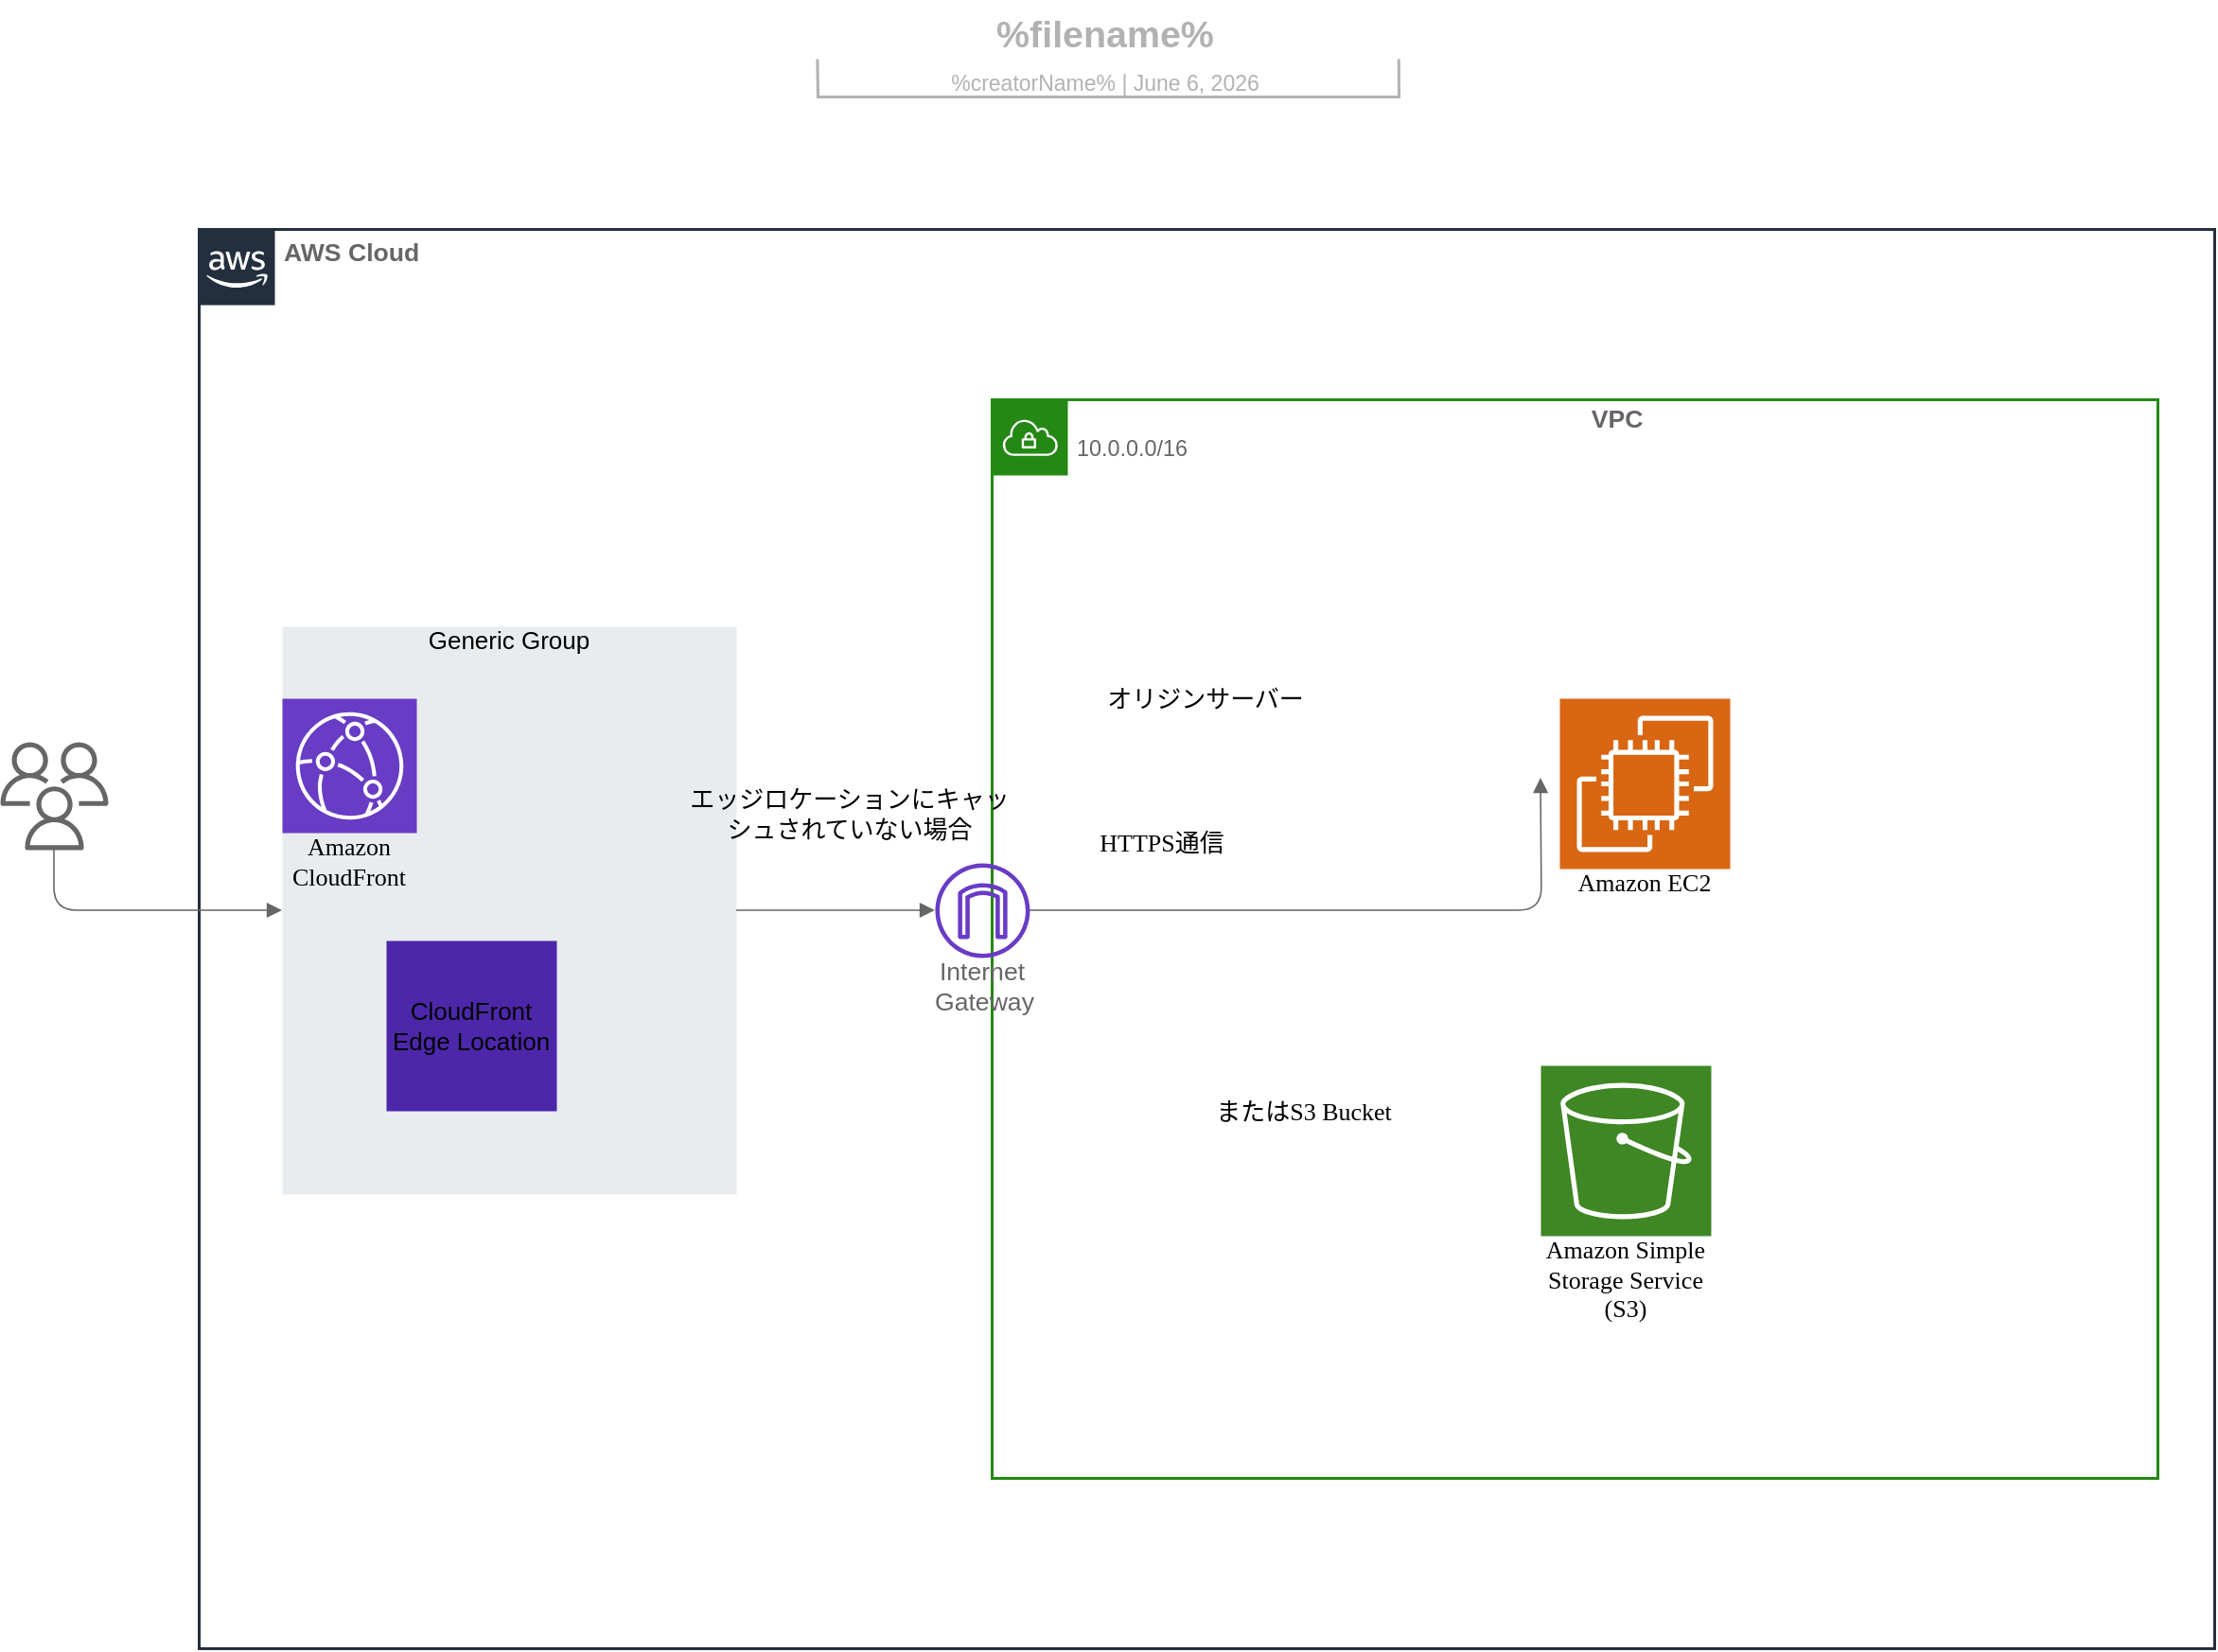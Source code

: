 <mxfile version="20.6.0" type="github">
  <diagram id="dvZor4a739gt4BnEb0jh" name="Page-1">
    <mxGraphModel dx="1577" dy="1022" grid="1" gridSize="10" guides="1" tooltips="1" connect="1" arrows="1" fold="1" page="1" pageScale="1" pageWidth="827" pageHeight="1169" math="0" shadow="0">
      <root>
        <mxCell id="0" />
        <mxCell id="1" parent="0" />
        <UserObject label="" lucidchartObjectId="MXm-I3CPwiWs" id="2fJ8lrKolZrC7D9zkcL9-1">
          <mxCell style="html=1;overflow=block;blockSpacing=1;whiteSpace=wrap;shape=mxgraph.aws4.users;labelPosition=center;verticalLabelPosition=bottom;align=center;verticalAlign=top;pointerEvents=1;fontSize=13;spacing=0;strokeOpacity=100;fillOpacity=100;fillColor=#666666;strokeWidth=1.5;strokeColor=none;" vertex="1" parent="1">
            <mxGeometry x="76" y="451" width="57" height="57" as="geometry" />
          </mxCell>
        </UserObject>
        <UserObject label="&lt;div style=&quot;display: flex; justify-content: center; text-align: center; align-items: baseline; font-size: 0; line-height: 1.25;margin-top: -2px;&quot;&gt;&lt;span&gt;&lt;span style=&quot;font-size:13.3px;color:#666666;font-weight: bold;&quot;&gt;VPC&#xa;&lt;/span&gt;&lt;/span&gt;&lt;/div&gt;&lt;div style=&quot;display: flex; justify-content: flex-start; text-align: left; align-items: baseline; font-size: 0; line-height: 1.25;margin-top: -2px;&quot;&gt;&lt;span&gt;&lt;span style=&quot;font-size:13px;color:#666666;&quot;&gt;&lt;span style=&quot;font-size:11.7px;color:#666666;&quot;&gt;10.0.0.0/16&lt;/span&gt;&lt;/span&gt;&lt;/span&gt;&lt;/div&gt;" lucidchartObjectId="MXm-Ot4Srksy" id="2fJ8lrKolZrC7D9zkcL9-2">
          <mxCell style="html=1;overflow=block;blockSpacing=1;whiteSpace=wrap;shape=mxgraph.aws4.group;grIcon=mxgraph.aws4.group_vpc;verticalAlign=top;align=left;grIconSize=40;spacingLeft=45;spacingTop=5;fontColor=#2C8723;container=1;pointerEvents=0;collapsible=0;recursiveResize=0;fontSize=13;spacing=0;strokeColor=#248814;strokeOpacity=100;fillOpacity=0;fillColor=#000000;strokeWidth=1.5;" vertex="1" parent="1">
            <mxGeometry x="600" y="270" width="616" height="570" as="geometry" />
          </mxCell>
        </UserObject>
        <UserObject label="AWS Cloud" lucidchartObjectId="MXm-eiOVp4B~" id="2fJ8lrKolZrC7D9zkcL9-3">
          <mxCell style="html=1;overflow=block;blockSpacing=1;whiteSpace=wrap;shape=mxgraph.aws4.group;grIcon=mxgraph.aws4.group_aws_cloud_alt;verticalAlign=top;align=left;grIconSize=40;spacingLeft=45;spacingTop=5;container=1;pointerEvents=0;collapsible=0;recursiveResize=0;fontSize=13.3;fontColor=#666666;fontStyle=1;spacing=0;strokeColor=#232f3e;strokeOpacity=100;fillOpacity=0;fillColor=#000000;strokeWidth=1.5;" vertex="1" parent="1">
            <mxGeometry x="181" y="180" width="1065" height="750" as="geometry" />
          </mxCell>
        </UserObject>
        <UserObject label="Internet Gateway" lucidchartObjectId="dPQFh_fOn6nY" id="2fJ8lrKolZrC7D9zkcL9-4">
          <mxCell style="html=1;overflow=block;blockSpacing=1;whiteSpace=wrap;shape=mxgraph.aws4.internet_gateway;labelPosition=center;verticalLabelPosition=bottom;align=center;verticalAlign=top;pointerEvents=1;fontSize=13.3;fontColor=#666666;spacing=0;strokeOpacity=100;fillColor=#693cc5;strokeWidth=1.5;strokeColor=none;" vertex="1" parent="1">
            <mxGeometry x="570" y="515" width="50" height="50" as="geometry" />
          </mxCell>
        </UserObject>
        <mxCell id="2fJ8lrKolZrC7D9zkcL9-5" value="" style="group;dropTarget=0;pointerEvents=0;" vertex="1" parent="1">
          <mxGeometry x="340" y="60" width="640" height="45" as="geometry" />
        </mxCell>
        <UserObject label="%filename%" placeholders="1" lucidchartObjectId="7SQFm34YwSV7" id="2fJ8lrKolZrC7D9zkcL9-6">
          <mxCell style="points=[[0.262,0.967,0],[0.742,0.967,0]];html=1;overflow=block;blockSpacing=1;whiteSpace=wrap;fontSize=19.7;fontColor=#b2b2b2;fontStyle=1;align=center;spacingLeft=7;spacingRight=7;spacingTop=2;spacing=3;strokeOpacity=0;fillOpacity=0;rounded=1;absoluteArcSize=1;arcSize=12;fillColor=#ffffff;strokeWidth=1.5;" vertex="1" parent="2fJ8lrKolZrC7D9zkcL9-5">
            <mxGeometry width="640" height="31" as="geometry" />
          </mxCell>
        </UserObject>
        <UserObject label="%creatorName%  |  %date{mmmm d, yyyy}%" placeholders="1" lucidchartObjectId="7SQFHfnedZkg" id="2fJ8lrKolZrC7D9zkcL9-7">
          <mxCell style="html=1;overflow=block;blockSpacing=1;whiteSpace=wrap;fontSize=11.5;fontColor=#b2b2b2;align=center;spacingLeft=7;spacingRight=7;spacingTop=2;spacing=3;strokeOpacity=0;fillOpacity=0;rounded=1;absoluteArcSize=1;arcSize=12;fillColor=#ffffff;strokeWidth=1.5;" vertex="1" parent="2fJ8lrKolZrC7D9zkcL9-5">
            <mxGeometry y="31" width="640" height="14" as="geometry" />
          </mxCell>
        </UserObject>
        <UserObject label="" lucidchartObjectId="7SQFxdvc~xm6" id="2fJ8lrKolZrC7D9zkcL9-8">
          <mxCell style="html=1;jettySize=18;whiteSpace=wrap;fontSize=13;fontFamily=Helvetica;strokeColor=#b2b2b2;strokeOpacity=100;strokeWidth=1.5;rounded=0;startArrow=none;endArrow=none;exitX=0.262;exitY=0.967;exitPerimeter=0;entryX=0.742;entryY=0.967;entryPerimeter=0;" edge="1" parent="2fJ8lrKolZrC7D9zkcL9-5" source="2fJ8lrKolZrC7D9zkcL9-6" target="2fJ8lrKolZrC7D9zkcL9-6">
            <mxGeometry width="100" height="100" relative="1" as="geometry">
              <Array as="points">
                <mxPoint x="168" y="50" generated="1" />
                <mxPoint x="475" y="50" generated="1" />
              </Array>
            </mxGeometry>
          </mxCell>
        </UserObject>
        <mxCell id="2fJ8lrKolZrC7D9zkcL9-9" value="Generic Group" style="html=1;overflow=block;blockSpacing=1;whiteSpace=wrap;verticalAlign=top;align=center;container=1;pointerEvents=0;collapsible=0;recursiveResize=0;fontSize=13;fontColor=default;spacing=0;strokeColor=none;strokeOpacity=0;fillOpacity=13;fillColor=#5a6c86;strokeWidth=0;" vertex="1" parent="1">
          <mxGeometry x="225" y="390" width="240" height="300" as="geometry" />
        </mxCell>
        <UserObject label="Amazon CloudFront" lucidchartObjectId="PG--PZDK8GW-" id="2fJ8lrKolZrC7D9zkcL9-10">
          <mxCell style="html=1;overflow=block;blockSpacing=1;whiteSpace=wrap;shape=mxgraph.aws4.resourceIcon;resIcon=mxgraph.aws4.cloudfront;labelPosition=center;verticalLabelPosition=bottom;align=center;verticalAlign=top;strokeColor=#ffffff;pointerEvents=1;fontSize=13;fontFamily=Lucid JP;fontColor=default;spacing=0;strokeOpacity=0;fillColor=#693cc5;strokeWidth=1.5;" vertex="1" parent="2fJ8lrKolZrC7D9zkcL9-9">
            <mxGeometry y="38" width="71" height="71" as="geometry" />
          </mxCell>
        </UserObject>
        <UserObject label="CloudFront Edge Location" lucidchartObjectId="WJ--_7iSeVJU" id="2fJ8lrKolZrC7D9zkcL9-11">
          <mxCell style="html=1;overflow=block;blockSpacing=1;whiteSpace=wrap;fontSize=13;spacing=0;strokeOpacity=0;fillColor=#4D27AA;strokeWidth=1.5;" vertex="1" parent="2fJ8lrKolZrC7D9zkcL9-9">
            <mxGeometry x="55" y="166" width="90" height="90" as="geometry" />
          </mxCell>
        </UserObject>
        <UserObject label="" lucidchartObjectId="sL--oC9lH~bB" id="2fJ8lrKolZrC7D9zkcL9-12">
          <mxCell style="html=1;jettySize=18;whiteSpace=wrap;fontSize=13;strokeColor=#666666;strokeOpacity=100;strokeWidth=0.8;rounded=1;arcSize=24;edgeStyle=orthogonalEdgeStyle;startArrow=none;endArrow=block;endFill=1;exitX=1;exitY=0.5;exitPerimeter=0;entryX=0;entryY=0.5;entryPerimeter=0;" edge="1" parent="1" source="2fJ8lrKolZrC7D9zkcL9-9" target="2fJ8lrKolZrC7D9zkcL9-4">
            <mxGeometry width="100" height="100" relative="1" as="geometry">
              <Array as="points" />
            </mxGeometry>
          </mxCell>
        </UserObject>
        <UserObject label="" lucidchartObjectId="LO--JOKYJdu-" id="2fJ8lrKolZrC7D9zkcL9-13">
          <mxCell style="html=1;jettySize=18;whiteSpace=wrap;fontSize=13;strokeColor=#666666;strokeOpacity=100;strokeWidth=0.8;rounded=1;arcSize=24;edgeStyle=orthogonalEdgeStyle;startArrow=none;endArrow=block;endFill=1;exitX=0.5;exitY=1;exitPerimeter=0;entryX=0;entryY=0.5;entryPerimeter=0;" edge="1" parent="1" source="2fJ8lrKolZrC7D9zkcL9-1" target="2fJ8lrKolZrC7D9zkcL9-9">
            <mxGeometry width="100" height="100" relative="1" as="geometry">
              <Array as="points" />
            </mxGeometry>
          </mxCell>
        </UserObject>
        <UserObject label="エッジロケーションにキャッシュされていない場合" lucidchartObjectId="1O--XSEt0mpo" id="2fJ8lrKolZrC7D9zkcL9-14">
          <mxCell style="html=1;overflow=block;blockSpacing=1;whiteSpace=wrap;fontSize=13;fontFamily=Lucid JP;fontColor=default;align=center;spacing=3.8;strokeOpacity=0;fillOpacity=0;fillColor=#ffffff;strokeWidth=1.5;" vertex="1" parent="1">
            <mxGeometry x="435" y="465" width="180" height="47" as="geometry" />
          </mxCell>
        </UserObject>
        <UserObject label="Amazon Simple Storage Service (S3)" lucidchartObjectId="CQ--46~Xb2Sc" id="2fJ8lrKolZrC7D9zkcL9-15">
          <mxCell style="html=1;overflow=block;blockSpacing=1;whiteSpace=wrap;shape=mxgraph.aws4.resourceIcon;resIcon=mxgraph.aws4.s3;labelPosition=center;verticalLabelPosition=bottom;align=center;verticalAlign=top;strokeColor=#ffffff;pointerEvents=1;fontSize=13;fontFamily=Lucid JP;fontColor=default;spacing=0;strokeOpacity=0;fillColor=#3f8624;strokeWidth=1.5;" vertex="1" parent="1">
            <mxGeometry x="890" y="622" width="90" height="90" as="geometry" />
          </mxCell>
        </UserObject>
        <UserObject label="" lucidchartObjectId="LQ--tepJo2Bj" id="2fJ8lrKolZrC7D9zkcL9-16">
          <mxCell style="html=1;jettySize=18;whiteSpace=wrap;fontSize=13;strokeColor=#666666;strokeOpacity=100;strokeWidth=0.8;rounded=1;arcSize=24;edgeStyle=orthogonalEdgeStyle;startArrow=none;endArrow=block;endFill=1;exitX=1;exitY=0.5;exitPerimeter=0;" edge="1" parent="1" source="2fJ8lrKolZrC7D9zkcL9-4">
            <mxGeometry width="100" height="100" relative="1" as="geometry">
              <Array as="points" />
              <mxPoint x="890" y="470" as="targetPoint" />
            </mxGeometry>
          </mxCell>
        </UserObject>
        <UserObject label="またはS3 Bucket" lucidchartObjectId=".Q--izZ.aKl4" id="2fJ8lrKolZrC7D9zkcL9-17">
          <mxCell style="html=1;overflow=block;blockSpacing=1;whiteSpace=wrap;fontSize=13;fontFamily=Lucid JP;fontColor=default;align=center;spacing=3.8;strokeOpacity=0;fillOpacity=0;fillColor=#ffffff;strokeWidth=1.5;" vertex="1" parent="1">
            <mxGeometry x="675" y="622" width="180" height="47" as="geometry" />
          </mxCell>
        </UserObject>
        <UserObject label="オリジンサーバー" lucidchartObjectId="wR--GwGASWf9" id="2fJ8lrKolZrC7D9zkcL9-18">
          <mxCell style="html=1;overflow=block;blockSpacing=1;whiteSpace=wrap;fontSize=13;fontFamily=Lucid JP;fontColor=default;align=center;spacing=3.8;strokeOpacity=0;fillOpacity=0;fillColor=#ffffff;strokeWidth=1.5;" vertex="1" parent="1">
            <mxGeometry x="623" y="404" width="180" height="47" as="geometry" />
          </mxCell>
        </UserObject>
        <UserObject label="Amazon EC2" lucidchartObjectId="0R--FJ5bTZMB" id="2fJ8lrKolZrC7D9zkcL9-19">
          <mxCell style="html=1;overflow=block;blockSpacing=1;whiteSpace=wrap;shape=mxgraph.aws4.resourceIcon;resIcon=mxgraph.aws4.ec2;verticalLabelPosition=bottom;align=center;verticalAlign=top;strokeColor=#ffffff;pointerEvents=1;fontSize=13;fontFamily=Lucid JP;fontColor=default;spacing=0;strokeOpacity=0;fillColor=#d86613;strokeWidth=1.5;" vertex="1" parent="1">
            <mxGeometry x="900" y="428" width="90" height="90" as="geometry" />
          </mxCell>
        </UserObject>
        <UserObject label="HTTPS通信" lucidchartObjectId="-S--Pyy3Ijgv" id="2fJ8lrKolZrC7D9zkcL9-20">
          <mxCell style="html=1;overflow=block;blockSpacing=1;whiteSpace=wrap;fontSize=13;fontFamily=Lucid JP;fontColor=default;align=center;spacing=3.8;strokeOpacity=0;fillOpacity=0;fillColor=#ffffff;strokeWidth=1.5;" vertex="1" parent="1">
            <mxGeometry x="600" y="480" width="180" height="47" as="geometry" />
          </mxCell>
        </UserObject>
      </root>
    </mxGraphModel>
  </diagram>
</mxfile>
